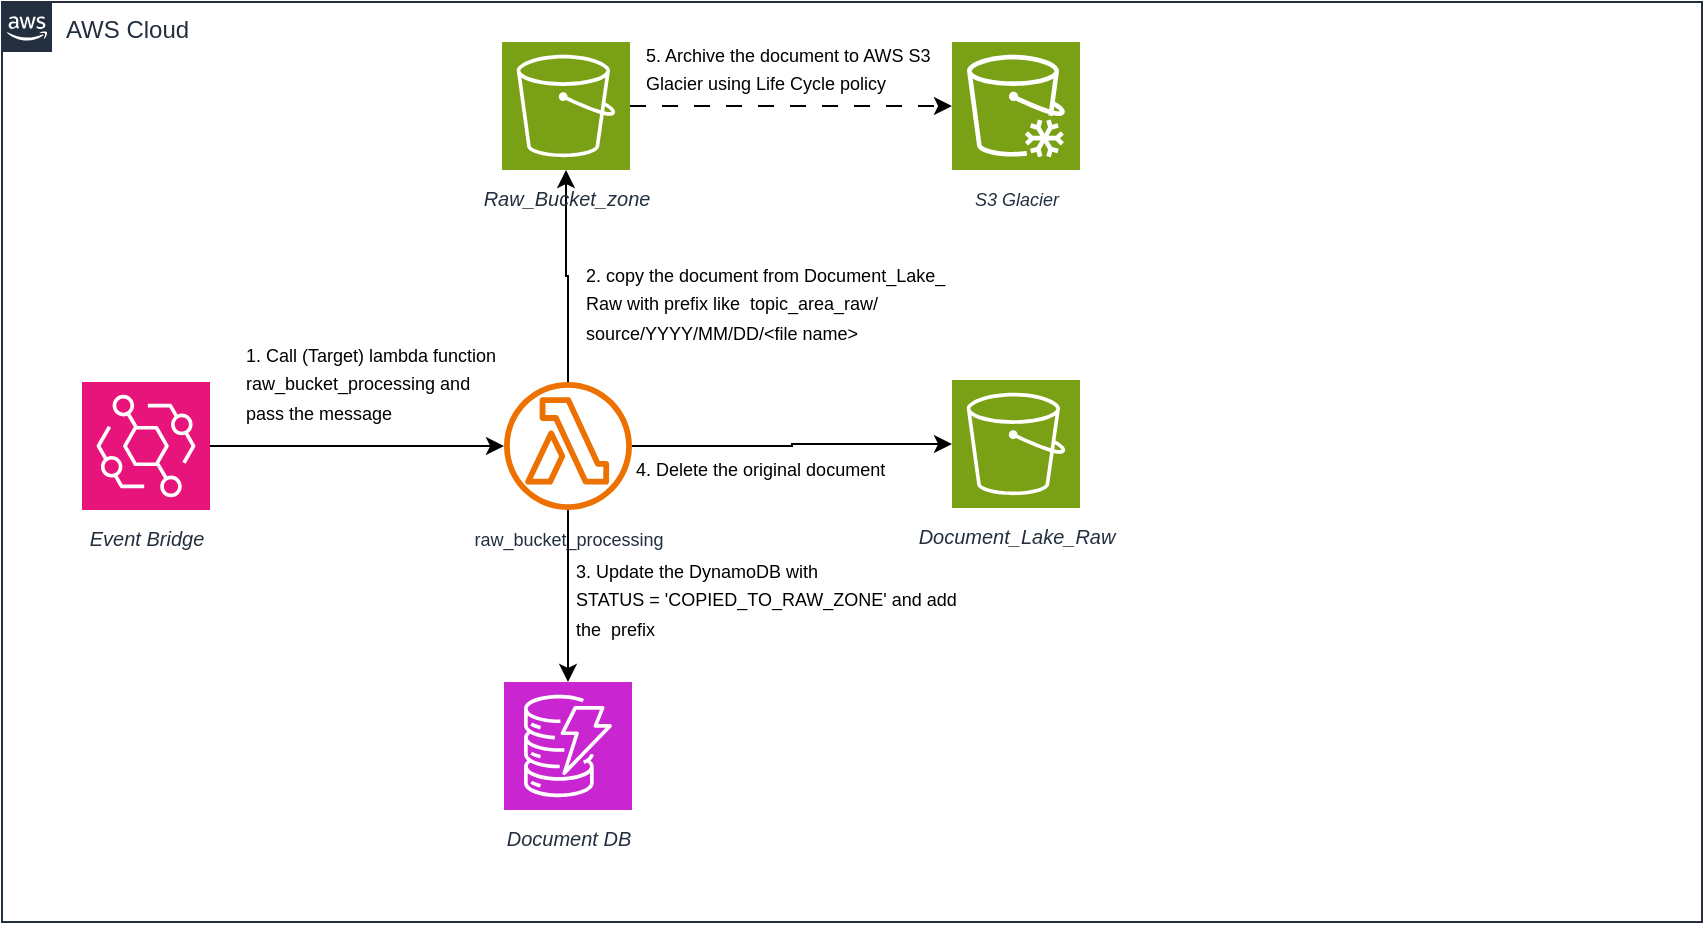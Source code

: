<mxfile version="28.0.7">
  <diagram name="Page-1" id="zsiXDlCMpdOdWCkKP09o">
    <mxGraphModel dx="795" dy="549" grid="1" gridSize="10" guides="1" tooltips="1" connect="1" arrows="1" fold="1" page="1" pageScale="1" pageWidth="1169" pageHeight="827" math="0" shadow="0">
      <root>
        <mxCell id="0" />
        <mxCell id="1" parent="0" />
        <mxCell id="bvo75NUsxnOIJ5bkhlMq-1" value="AWS Cloud" style="points=[[0,0],[0.25,0],[0.5,0],[0.75,0],[1,0],[1,0.25],[1,0.5],[1,0.75],[1,1],[0.75,1],[0.5,1],[0.25,1],[0,1],[0,0.75],[0,0.5],[0,0.25]];outlineConnect=0;gradientColor=none;html=1;whiteSpace=wrap;fontSize=12;fontStyle=0;container=1;pointerEvents=0;collapsible=0;recursiveResize=0;shape=mxgraph.aws4.group;grIcon=mxgraph.aws4.group_aws_cloud_alt;strokeColor=#232F3E;fillColor=none;verticalAlign=top;align=left;spacingLeft=30;fontColor=#232F3E;dashed=0;" vertex="1" parent="1">
          <mxGeometry x="110" y="50" width="850" height="460" as="geometry" />
        </mxCell>
        <mxCell id="bvo75NUsxnOIJ5bkhlMq-5" value="" style="edgeStyle=orthogonalEdgeStyle;rounded=0;orthogonalLoop=1;jettySize=auto;html=1;" edge="1" parent="bvo75NUsxnOIJ5bkhlMq-1" source="bvo75NUsxnOIJ5bkhlMq-2" target="bvo75NUsxnOIJ5bkhlMq-4">
          <mxGeometry relative="1" as="geometry" />
        </mxCell>
        <mxCell id="bvo75NUsxnOIJ5bkhlMq-2" value="&lt;font style=&quot;font-size: 10px;&quot;&gt;&lt;i&gt;Event Bridge&lt;/i&gt;&lt;/font&gt;" style="sketch=0;points=[[0,0,0],[0.25,0,0],[0.5,0,0],[0.75,0,0],[1,0,0],[0,1,0],[0.25,1,0],[0.5,1,0],[0.75,1,0],[1,1,0],[0,0.25,0],[0,0.5,0],[0,0.75,0],[1,0.25,0],[1,0.5,0],[1,0.75,0]];outlineConnect=0;fontColor=#232F3E;fillColor=#E7157B;strokeColor=#ffffff;dashed=0;verticalLabelPosition=bottom;verticalAlign=top;align=center;html=1;fontSize=12;fontStyle=0;aspect=fixed;shape=mxgraph.aws4.resourceIcon;resIcon=mxgraph.aws4.eventbridge;" vertex="1" parent="bvo75NUsxnOIJ5bkhlMq-1">
          <mxGeometry x="40" y="190" width="64" height="64" as="geometry" />
        </mxCell>
        <mxCell id="bvo75NUsxnOIJ5bkhlMq-8" style="edgeStyle=orthogonalEdgeStyle;rounded=0;orthogonalLoop=1;jettySize=auto;html=1;" edge="1" parent="bvo75NUsxnOIJ5bkhlMq-1" source="bvo75NUsxnOIJ5bkhlMq-4" target="bvo75NUsxnOIJ5bkhlMq-7">
          <mxGeometry relative="1" as="geometry" />
        </mxCell>
        <mxCell id="bvo75NUsxnOIJ5bkhlMq-14" value="" style="edgeStyle=orthogonalEdgeStyle;rounded=0;orthogonalLoop=1;jettySize=auto;html=1;" edge="1" parent="bvo75NUsxnOIJ5bkhlMq-1" source="bvo75NUsxnOIJ5bkhlMq-4" target="bvo75NUsxnOIJ5bkhlMq-13">
          <mxGeometry relative="1" as="geometry" />
        </mxCell>
        <mxCell id="bvo75NUsxnOIJ5bkhlMq-4" value="&lt;font style=&quot;font-size: 9px;&quot;&gt;raw_bucket_processing&lt;/font&gt;" style="sketch=0;outlineConnect=0;fontColor=#232F3E;gradientColor=none;fillColor=#ED7100;strokeColor=none;dashed=0;verticalLabelPosition=bottom;verticalAlign=top;align=center;html=1;fontSize=12;fontStyle=0;aspect=fixed;pointerEvents=1;shape=mxgraph.aws4.lambda_function;" vertex="1" parent="bvo75NUsxnOIJ5bkhlMq-1">
          <mxGeometry x="251" y="190" width="64" height="64" as="geometry" />
        </mxCell>
        <mxCell id="bvo75NUsxnOIJ5bkhlMq-6" value="&lt;font style=&quot;font-size: 9px;&quot;&gt;1. Call (Target) lambda function&lt;/font&gt;&lt;div&gt;&lt;font style=&quot;font-size: 9px;&quot;&gt;raw_bucket_processing and&amp;nbsp;&lt;/font&gt;&lt;/div&gt;&lt;div&gt;&lt;font style=&quot;font-size: 9px;&quot;&gt;pass the message&lt;/font&gt;&lt;/div&gt;" style="text;html=1;align=left;verticalAlign=middle;resizable=0;points=[];autosize=1;strokeColor=none;fillColor=none;" vertex="1" parent="bvo75NUsxnOIJ5bkhlMq-1">
          <mxGeometry x="120" y="160" width="150" height="60" as="geometry" />
        </mxCell>
        <mxCell id="bvo75NUsxnOIJ5bkhlMq-7" value="&lt;font size=&quot;1&quot;&gt;&lt;i&gt;Document_Lake_Raw&lt;/i&gt;&lt;/font&gt;" style="sketch=0;points=[[0,0,0],[0.25,0,0],[0.5,0,0],[0.75,0,0],[1,0,0],[0,1,0],[0.25,1,0],[0.5,1,0],[0.75,1,0],[1,1,0],[0,0.25,0],[0,0.5,0],[0,0.75,0],[1,0.25,0],[1,0.5,0],[1,0.75,0]];outlineConnect=0;fontColor=#232F3E;fillColor=#7AA116;strokeColor=#ffffff;dashed=0;verticalLabelPosition=bottom;verticalAlign=top;align=center;html=1;fontSize=12;fontStyle=0;aspect=fixed;shape=mxgraph.aws4.resourceIcon;resIcon=mxgraph.aws4.s3;" vertex="1" parent="bvo75NUsxnOIJ5bkhlMq-1">
          <mxGeometry x="475" y="189" width="64" height="64" as="geometry" />
        </mxCell>
        <mxCell id="bvo75NUsxnOIJ5bkhlMq-9" value="&lt;font style=&quot;font-size: 9px;&quot;&gt;2. copy the document from Document_Lake_&lt;/font&gt;&lt;div&gt;&lt;font style=&quot;font-size: 9px;&quot;&gt;Raw with prefix like&amp;nbsp; topic_area_raw/&lt;/font&gt;&lt;div&gt;&lt;font style=&quot;font-size: 9px;&quot;&gt;source/YYYY/MM/DD/&amp;lt;file name&amp;gt;&amp;nbsp;&lt;br&gt;&lt;/font&gt;&lt;/div&gt;&lt;/div&gt;" style="text;html=1;align=left;verticalAlign=middle;resizable=0;points=[];autosize=1;strokeColor=none;fillColor=none;" vertex="1" parent="bvo75NUsxnOIJ5bkhlMq-1">
          <mxGeometry x="290" y="120" width="200" height="60" as="geometry" />
        </mxCell>
        <mxCell id="bvo75NUsxnOIJ5bkhlMq-10" value="&lt;font size=&quot;1&quot;&gt;&lt;i&gt;Document DB&lt;/i&gt;&lt;/font&gt;" style="sketch=0;points=[[0,0,0],[0.25,0,0],[0.5,0,0],[0.75,0,0],[1,0,0],[0,1,0],[0.25,1,0],[0.5,1,0],[0.75,1,0],[1,1,0],[0,0.25,0],[0,0.5,0],[0,0.75,0],[1,0.25,0],[1,0.5,0],[1,0.75,0]];outlineConnect=0;fontColor=#232F3E;fillColor=#C925D1;strokeColor=#ffffff;dashed=0;verticalLabelPosition=bottom;verticalAlign=top;align=center;html=1;fontSize=12;fontStyle=0;aspect=fixed;shape=mxgraph.aws4.resourceIcon;resIcon=mxgraph.aws4.dynamodb;" vertex="1" parent="bvo75NUsxnOIJ5bkhlMq-1">
          <mxGeometry x="251" y="340" width="64" height="64" as="geometry" />
        </mxCell>
        <mxCell id="bvo75NUsxnOIJ5bkhlMq-11" style="edgeStyle=orthogonalEdgeStyle;rounded=0;orthogonalLoop=1;jettySize=auto;html=1;entryX=0.5;entryY=0;entryDx=0;entryDy=0;entryPerimeter=0;" edge="1" parent="bvo75NUsxnOIJ5bkhlMq-1" source="bvo75NUsxnOIJ5bkhlMq-4" target="bvo75NUsxnOIJ5bkhlMq-10">
          <mxGeometry relative="1" as="geometry" />
        </mxCell>
        <mxCell id="bvo75NUsxnOIJ5bkhlMq-12" value="&lt;font style=&quot;font-size: 9px;&quot;&gt;3. Update the DynamoDB with&lt;/font&gt;&lt;div&gt;&lt;font style=&quot;font-size: 9px;&quot;&gt;STATUS = &#39;COPIED_TO_RAW_ZONE&#39; and add&lt;/font&gt;&lt;/div&gt;&lt;div&gt;&lt;font style=&quot;font-size: 9px;&quot;&gt;the&amp;nbsp; prefix&lt;/font&gt;&lt;/div&gt;&lt;div&gt;&lt;font style=&quot;font-size: 9px;&quot;&gt;&lt;br&gt;&lt;/font&gt;&lt;/div&gt;" style="text;html=1;align=left;verticalAlign=middle;resizable=0;points=[];autosize=1;strokeColor=none;fillColor=none;" vertex="1" parent="bvo75NUsxnOIJ5bkhlMq-1">
          <mxGeometry x="285" y="270" width="210" height="70" as="geometry" />
        </mxCell>
        <mxCell id="bvo75NUsxnOIJ5bkhlMq-13" value="&lt;font size=&quot;1&quot;&gt;&lt;i&gt;Raw_Bucket_zone&lt;/i&gt;&lt;/font&gt;" style="sketch=0;points=[[0,0,0],[0.25,0,0],[0.5,0,0],[0.75,0,0],[1,0,0],[0,1,0],[0.25,1,0],[0.5,1,0],[0.75,1,0],[1,1,0],[0,0.25,0],[0,0.5,0],[0,0.75,0],[1,0.25,0],[1,0.5,0],[1,0.75,0]];outlineConnect=0;fontColor=#232F3E;fillColor=#7AA116;strokeColor=#ffffff;dashed=0;verticalLabelPosition=bottom;verticalAlign=top;align=center;html=1;fontSize=12;fontStyle=0;aspect=fixed;shape=mxgraph.aws4.resourceIcon;resIcon=mxgraph.aws4.s3;" vertex="1" parent="bvo75NUsxnOIJ5bkhlMq-1">
          <mxGeometry x="250" y="20" width="64" height="64" as="geometry" />
        </mxCell>
        <mxCell id="bvo75NUsxnOIJ5bkhlMq-15" value="&lt;font style=&quot;font-size: 9px;&quot;&gt;4. Delete the original document&lt;/font&gt;&lt;div&gt;&lt;font style=&quot;font-size: 9px;&quot;&gt;&lt;br&gt;&lt;/font&gt;&lt;/div&gt;" style="text;html=1;align=left;verticalAlign=middle;resizable=0;points=[];autosize=1;strokeColor=none;fillColor=none;" vertex="1" parent="bvo75NUsxnOIJ5bkhlMq-1">
          <mxGeometry x="315" y="220" width="150" height="40" as="geometry" />
        </mxCell>
        <mxCell id="bvo75NUsxnOIJ5bkhlMq-16" value="&lt;font style=&quot;font-size: 9px;&quot;&gt;&lt;i&gt;S3 Glacier&lt;/i&gt;&lt;/font&gt;" style="sketch=0;points=[[0,0,0],[0.25,0,0],[0.5,0,0],[0.75,0,0],[1,0,0],[0,1,0],[0.25,1,0],[0.5,1,0],[0.75,1,0],[1,1,0],[0,0.25,0],[0,0.5,0],[0,0.75,0],[1,0.25,0],[1,0.5,0],[1,0.75,0]];outlineConnect=0;fontColor=#232F3E;fillColor=#7AA116;strokeColor=#ffffff;dashed=0;verticalLabelPosition=bottom;verticalAlign=top;align=center;html=1;fontSize=12;fontStyle=0;aspect=fixed;shape=mxgraph.aws4.resourceIcon;resIcon=mxgraph.aws4.glacier;" vertex="1" parent="bvo75NUsxnOIJ5bkhlMq-1">
          <mxGeometry x="475" y="20" width="64" height="64" as="geometry" />
        </mxCell>
        <mxCell id="bvo75NUsxnOIJ5bkhlMq-17" style="edgeStyle=orthogonalEdgeStyle;rounded=0;orthogonalLoop=1;jettySize=auto;html=1;entryX=0;entryY=0.5;entryDx=0;entryDy=0;entryPerimeter=0;dashed=1;dashPattern=8 8;" edge="1" parent="bvo75NUsxnOIJ5bkhlMq-1" source="bvo75NUsxnOIJ5bkhlMq-13" target="bvo75NUsxnOIJ5bkhlMq-16">
          <mxGeometry relative="1" as="geometry" />
        </mxCell>
        <mxCell id="bvo75NUsxnOIJ5bkhlMq-18" value="&lt;font style=&quot;font-size: 9px;&quot;&gt;5. Archive the document to AWS S3&amp;nbsp;&lt;/font&gt;&lt;div&gt;&lt;font style=&quot;font-size: 9px;&quot;&gt;Glacier&amp;nbsp;&lt;/font&gt;&lt;span style=&quot;font-size: 9px; background-color: transparent; color: light-dark(rgb(0, 0, 0), rgb(255, 255, 255));&quot;&gt;using Life Cycle policy&amp;nbsp;&lt;/span&gt;&lt;div&gt;&lt;div&gt;&lt;font style=&quot;font-size: 9px;&quot;&gt;&lt;br&gt;&lt;/font&gt;&lt;/div&gt;&lt;/div&gt;&lt;/div&gt;" style="text;html=1;align=left;verticalAlign=middle;resizable=0;points=[];autosize=1;strokeColor=none;fillColor=none;" vertex="1" parent="bvo75NUsxnOIJ5bkhlMq-1">
          <mxGeometry x="320" y="10" width="170" height="60" as="geometry" />
        </mxCell>
      </root>
    </mxGraphModel>
  </diagram>
</mxfile>
